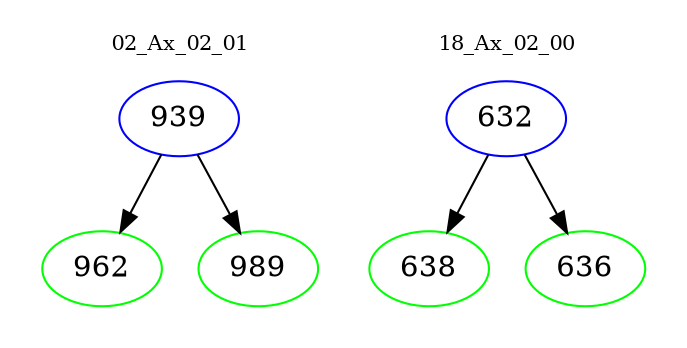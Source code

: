 digraph{
subgraph cluster_0 {
color = white
label = "02_Ax_02_01";
fontsize=10;
T0_939 [label="939", color="blue"]
T0_939 -> T0_962 [color="black"]
T0_962 [label="962", color="green"]
T0_939 -> T0_989 [color="black"]
T0_989 [label="989", color="green"]
}
subgraph cluster_1 {
color = white
label = "18_Ax_02_00";
fontsize=10;
T1_632 [label="632", color="blue"]
T1_632 -> T1_638 [color="black"]
T1_638 [label="638", color="green"]
T1_632 -> T1_636 [color="black"]
T1_636 [label="636", color="green"]
}
}
